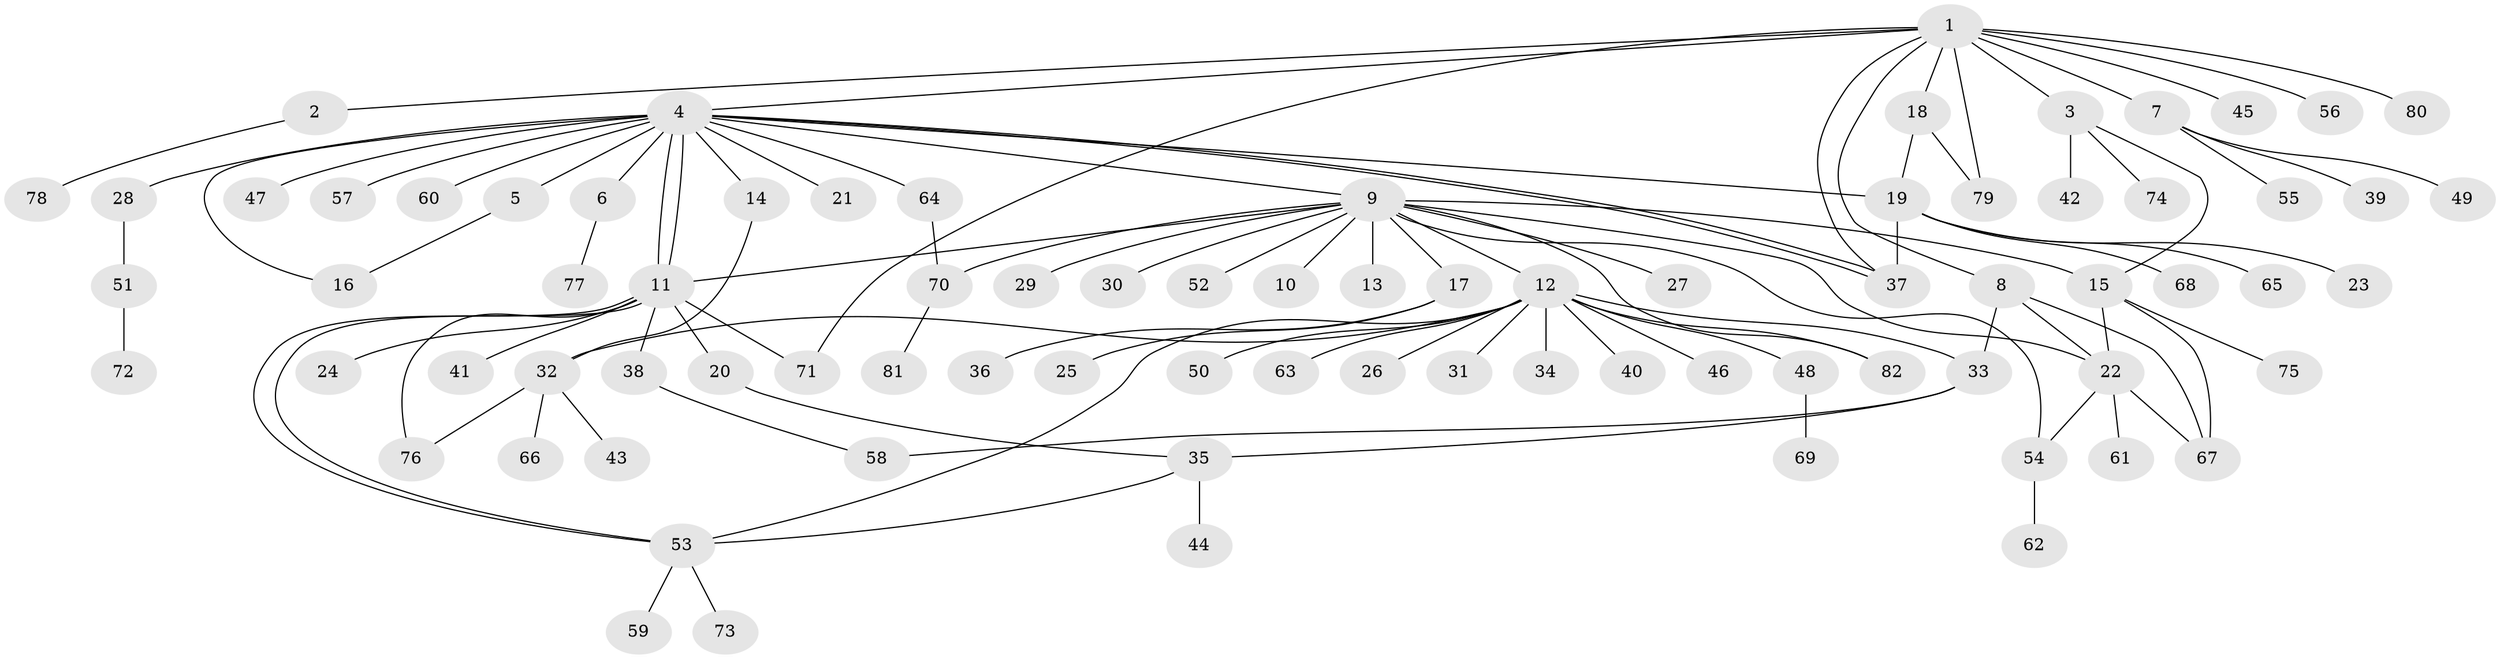 // Generated by graph-tools (version 1.1) at 2025/48/03/09/25 04:48:47]
// undirected, 82 vertices, 106 edges
graph export_dot {
graph [start="1"]
  node [color=gray90,style=filled];
  1;
  2;
  3;
  4;
  5;
  6;
  7;
  8;
  9;
  10;
  11;
  12;
  13;
  14;
  15;
  16;
  17;
  18;
  19;
  20;
  21;
  22;
  23;
  24;
  25;
  26;
  27;
  28;
  29;
  30;
  31;
  32;
  33;
  34;
  35;
  36;
  37;
  38;
  39;
  40;
  41;
  42;
  43;
  44;
  45;
  46;
  47;
  48;
  49;
  50;
  51;
  52;
  53;
  54;
  55;
  56;
  57;
  58;
  59;
  60;
  61;
  62;
  63;
  64;
  65;
  66;
  67;
  68;
  69;
  70;
  71;
  72;
  73;
  74;
  75;
  76;
  77;
  78;
  79;
  80;
  81;
  82;
  1 -- 2;
  1 -- 3;
  1 -- 4;
  1 -- 7;
  1 -- 8;
  1 -- 18;
  1 -- 37;
  1 -- 45;
  1 -- 56;
  1 -- 71;
  1 -- 79;
  1 -- 80;
  2 -- 78;
  3 -- 15;
  3 -- 42;
  3 -- 74;
  4 -- 5;
  4 -- 6;
  4 -- 9;
  4 -- 11;
  4 -- 11;
  4 -- 14;
  4 -- 16;
  4 -- 19;
  4 -- 21;
  4 -- 28;
  4 -- 37;
  4 -- 37;
  4 -- 47;
  4 -- 57;
  4 -- 60;
  4 -- 64;
  5 -- 16;
  6 -- 77;
  7 -- 39;
  7 -- 49;
  7 -- 55;
  8 -- 22;
  8 -- 33;
  8 -- 67;
  9 -- 10;
  9 -- 11;
  9 -- 12;
  9 -- 13;
  9 -- 15;
  9 -- 17;
  9 -- 22;
  9 -- 27;
  9 -- 29;
  9 -- 30;
  9 -- 52;
  9 -- 54;
  9 -- 70;
  9 -- 82;
  11 -- 20;
  11 -- 24;
  11 -- 38;
  11 -- 41;
  11 -- 53;
  11 -- 53;
  11 -- 71;
  11 -- 76;
  12 -- 26;
  12 -- 31;
  12 -- 32;
  12 -- 33;
  12 -- 34;
  12 -- 40;
  12 -- 46;
  12 -- 48;
  12 -- 50;
  12 -- 53;
  12 -- 63;
  12 -- 82;
  14 -- 32;
  15 -- 22;
  15 -- 67;
  15 -- 75;
  17 -- 25;
  17 -- 36;
  18 -- 19;
  18 -- 79;
  19 -- 23;
  19 -- 37;
  19 -- 65;
  19 -- 68;
  20 -- 35;
  22 -- 54;
  22 -- 61;
  22 -- 67;
  28 -- 51;
  32 -- 43;
  32 -- 66;
  32 -- 76;
  33 -- 35;
  33 -- 58;
  35 -- 44;
  35 -- 53;
  38 -- 58;
  48 -- 69;
  51 -- 72;
  53 -- 59;
  53 -- 73;
  54 -- 62;
  64 -- 70;
  70 -- 81;
}
